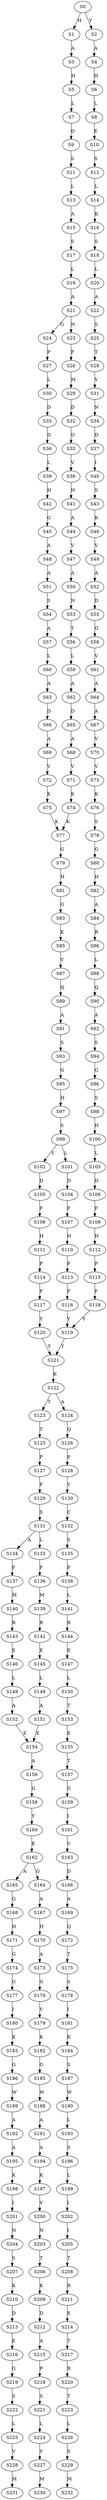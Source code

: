 strict digraph  {
	S0 -> S1 [ label = H ];
	S0 -> S2 [ label = Y ];
	S1 -> S3 [ label = A ];
	S2 -> S4 [ label = A ];
	S3 -> S5 [ label = H ];
	S4 -> S6 [ label = H ];
	S5 -> S7 [ label = L ];
	S6 -> S8 [ label = L ];
	S7 -> S9 [ label = D ];
	S8 -> S10 [ label = E ];
	S9 -> S11 [ label = S ];
	S10 -> S12 [ label = S ];
	S11 -> S13 [ label = L ];
	S12 -> S14 [ label = L ];
	S13 -> S15 [ label = A ];
	S14 -> S16 [ label = K ];
	S15 -> S17 [ label = S ];
	S16 -> S18 [ label = S ];
	S17 -> S19 [ label = L ];
	S18 -> S20 [ label = L ];
	S19 -> S21 [ label = A ];
	S20 -> S22 [ label = A ];
	S21 -> S23 [ label = N ];
	S21 -> S24 [ label = G ];
	S22 -> S25 [ label = S ];
	S23 -> S26 [ label = P ];
	S24 -> S27 [ label = P ];
	S25 -> S28 [ label = T ];
	S26 -> S29 [ label = M ];
	S27 -> S30 [ label = L ];
	S28 -> S31 [ label = V ];
	S29 -> S32 [ label = D ];
	S30 -> S33 [ label = D ];
	S31 -> S34 [ label = N ];
	S32 -> S35 [ label = D ];
	S33 -> S36 [ label = D ];
	S34 -> S37 [ label = D ];
	S35 -> S38 [ label = V ];
	S36 -> S39 [ label = L ];
	S37 -> S40 [ label = I ];
	S38 -> S41 [ label = H ];
	S39 -> S42 [ label = H ];
	S40 -> S43 [ label = S ];
	S41 -> S44 [ label = A ];
	S42 -> S45 [ label = G ];
	S43 -> S46 [ label = K ];
	S44 -> S47 [ label = V ];
	S45 -> S48 [ label = A ];
	S46 -> S49 [ label = V ];
	S47 -> S50 [ label = A ];
	S48 -> S51 [ label = A ];
	S49 -> S52 [ label = A ];
	S50 -> S53 [ label = N ];
	S51 -> S54 [ label = S ];
	S52 -> S55 [ label = D ];
	S53 -> S56 [ label = T ];
	S54 -> S57 [ label = A ];
	S55 -> S58 [ label = G ];
	S56 -> S59 [ label = L ];
	S57 -> S60 [ label = L ];
	S58 -> S61 [ label = V ];
	S59 -> S62 [ label = A ];
	S60 -> S63 [ label = A ];
	S61 -> S64 [ label = A ];
	S62 -> S65 [ label = D ];
	S63 -> S66 [ label = D ];
	S64 -> S67 [ label = A ];
	S65 -> S68 [ label = A ];
	S66 -> S69 [ label = A ];
	S67 -> S70 [ label = V ];
	S68 -> S71 [ label = V ];
	S69 -> S72 [ label = V ];
	S70 -> S73 [ label = V ];
	S71 -> S74 [ label = K ];
	S72 -> S75 [ label = K ];
	S73 -> S76 [ label = K ];
	S74 -> S77 [ label = K ];
	S75 -> S77 [ label = K ];
	S76 -> S78 [ label = S ];
	S77 -> S79 [ label = G ];
	S78 -> S80 [ label = G ];
	S79 -> S81 [ label = H ];
	S80 -> S82 [ label = H ];
	S81 -> S83 [ label = G ];
	S82 -> S84 [ label = A ];
	S83 -> S85 [ label = K ];
	S84 -> S86 [ label = R ];
	S85 -> S87 [ label = V ];
	S86 -> S88 [ label = L ];
	S87 -> S89 [ label = Q ];
	S88 -> S90 [ label = Q ];
	S89 -> S91 [ label = A ];
	S90 -> S92 [ label = A ];
	S91 -> S93 [ label = S ];
	S92 -> S94 [ label = S ];
	S93 -> S95 [ label = G ];
	S94 -> S96 [ label = G ];
	S95 -> S97 [ label = H ];
	S96 -> S98 [ label = S ];
	S97 -> S99 [ label = S ];
	S98 -> S100 [ label = H ];
	S99 -> S101 [ label = L ];
	S99 -> S102 [ label = V ];
	S100 -> S103 [ label = L ];
	S101 -> S104 [ label = D ];
	S102 -> S105 [ label = D ];
	S103 -> S106 [ label = D ];
	S104 -> S107 [ label = F ];
	S105 -> S108 [ label = F ];
	S106 -> S109 [ label = F ];
	S107 -> S110 [ label = H ];
	S108 -> S111 [ label = H ];
	S109 -> S112 [ label = H ];
	S110 -> S113 [ label = P ];
	S111 -> S114 [ label = P ];
	S112 -> S115 [ label = P ];
	S113 -> S116 [ label = F ];
	S114 -> S117 [ label = F ];
	S115 -> S118 [ label = F ];
	S116 -> S119 [ label = Y ];
	S117 -> S120 [ label = Y ];
	S118 -> S119 [ label = Y ];
	S119 -> S121 [ label = T ];
	S120 -> S121 [ label = T ];
	S121 -> S122 [ label = K ];
	S122 -> S123 [ label = T ];
	S122 -> S124 [ label = A ];
	S123 -> S125 [ label = T ];
	S124 -> S126 [ label = Q ];
	S125 -> S127 [ label = P ];
	S126 -> S128 [ label = P ];
	S127 -> S129 [ label = F ];
	S128 -> S130 [ label = Y ];
	S129 -> S131 [ label = S ];
	S130 -> S132 [ label = C ];
	S131 -> S133 [ label = L ];
	S131 -> S134 [ label = A ];
	S132 -> S135 [ label = S ];
	S133 -> S136 [ label = F ];
	S134 -> S137 [ label = F ];
	S135 -> S138 [ label = F ];
	S136 -> S139 [ label = M ];
	S137 -> S140 [ label = M ];
	S138 -> S141 [ label = L ];
	S139 -> S142 [ label = R ];
	S140 -> S143 [ label = R ];
	S141 -> S144 [ label = R ];
	S142 -> S145 [ label = E ];
	S143 -> S146 [ label = E ];
	S144 -> S147 [ label = E ];
	S145 -> S148 [ label = L ];
	S146 -> S149 [ label = L ];
	S147 -> S150 [ label = L ];
	S148 -> S151 [ label = A ];
	S149 -> S152 [ label = A ];
	S150 -> S153 [ label = T ];
	S151 -> S154 [ label = E ];
	S152 -> S154 [ label = E ];
	S153 -> S155 [ label = E ];
	S154 -> S156 [ label = A ];
	S155 -> S157 [ label = T ];
	S156 -> S158 [ label = G ];
	S157 -> S159 [ label = G ];
	S158 -> S160 [ label = Y ];
	S159 -> S161 [ label = I ];
	S160 -> S162 [ label = E ];
	S161 -> S163 [ label = V ];
	S162 -> S164 [ label = G ];
	S162 -> S165 [ label = A ];
	S163 -> S166 [ label = D ];
	S164 -> S167 [ label = A ];
	S165 -> S168 [ label = G ];
	S166 -> S169 [ label = A ];
	S167 -> S170 [ label = H ];
	S168 -> S171 [ label = H ];
	S169 -> S172 [ label = Q ];
	S170 -> S173 [ label = A ];
	S171 -> S174 [ label = G ];
	S172 -> S175 [ label = T ];
	S173 -> S176 [ label = G ];
	S174 -> S177 [ label = G ];
	S175 -> S178 [ label = S ];
	S176 -> S179 [ label = V ];
	S177 -> S180 [ label = I ];
	S178 -> S181 [ label = I ];
	S179 -> S182 [ label = K ];
	S180 -> S183 [ label = K ];
	S181 -> S184 [ label = K ];
	S182 -> S185 [ label = G ];
	S183 -> S186 [ label = G ];
	S184 -> S187 [ label = S ];
	S185 -> S188 [ label = W ];
	S186 -> S189 [ label = W ];
	S187 -> S190 [ label = W ];
	S188 -> S191 [ label = A ];
	S189 -> S192 [ label = A ];
	S190 -> S193 [ label = L ];
	S191 -> S194 [ label = A ];
	S192 -> S195 [ label = A ];
	S193 -> S196 [ label = S ];
	S194 -> S197 [ label = K ];
	S195 -> S198 [ label = K ];
	S196 -> S199 [ label = L ];
	S197 -> S200 [ label = V ];
	S198 -> S201 [ label = I ];
	S199 -> S202 [ label = I ];
	S200 -> S203 [ label = N ];
	S201 -> S204 [ label = N ];
	S202 -> S205 [ label = I ];
	S203 -> S206 [ label = T ];
	S204 -> S207 [ label = S ];
	S205 -> S208 [ label = T ];
	S206 -> S209 [ label = K ];
	S207 -> S210 [ label = K ];
	S208 -> S211 [ label = R ];
	S209 -> S212 [ label = D ];
	S210 -> S213 [ label = D ];
	S211 -> S214 [ label = E ];
	S212 -> S215 [ label = A ];
	S213 -> S216 [ label = E ];
	S214 -> S217 [ label = T ];
	S215 -> S218 [ label = P ];
	S216 -> S219 [ label = G ];
	S217 -> S220 [ label = R ];
	S218 -> S221 [ label = S ];
	S219 -> S222 [ label = S ];
	S220 -> S223 [ label = T ];
	S221 -> S224 [ label = L ];
	S222 -> S225 [ label = L ];
	S223 -> S226 [ label = L ];
	S224 -> S227 [ label = V ];
	S225 -> S228 [ label = V ];
	S226 -> S229 [ label = S ];
	S227 -> S230 [ label = M ];
	S228 -> S231 [ label = M ];
	S229 -> S232 [ label = M ];
}
